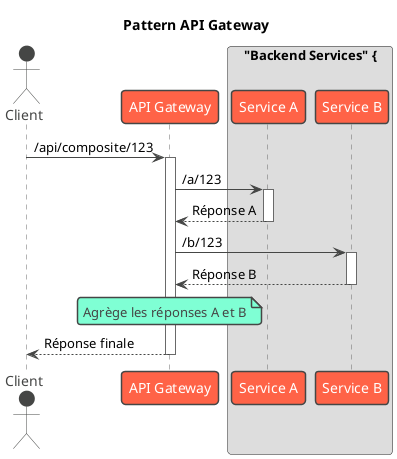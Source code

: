 @startuml
!theme vibrant
title "Pattern API Gateway"

actor Client
participant Gateway as "API Gateway"

box "Backend Services" {
participant S1 as "Service A"
participant S2 as "Service B"
end box

Client -> Gateway : /api/composite/123
activate Gateway

Gateway -> S1 : /a/123
activate S1
S1 --> Gateway : Réponse A
deactivate S1

Gateway -> S2 : /b/123
activate S2
S2 --> Gateway : Réponse B
deactivate S2

' --- CORRECTION ICI ---
' On utilise une note pour décrire une action interne au participant.
note over Gateway: Agrège les réponses A et B

Gateway --> Client : Réponse finale
deactivate Gateway
@enduml